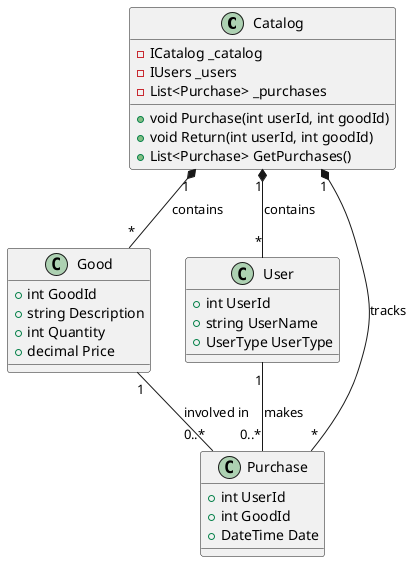 @startuml

class Catalog {
    -ICatalog _catalog
    -IUsers _users
    -List<Purchase> _purchases
    +void Purchase(int userId, int goodId)
    +void Return(int userId, int goodId)
    +List<Purchase> GetPurchases()
}

class Good {
    +int GoodId
    +string Description
    +int Quantity
    +decimal Price
}

class User {
    +int UserId
    +string UserName
    +UserType UserType
}

class Purchase {
    +int UserId
    +int GoodId
    +DateTime Date
}

Catalog "1" *-- "*" Good : contains
Catalog "1" *-- "*" User : contains
Catalog "1" *-- "*" Purchase : tracks
User "1" -- "0..*" Purchase : makes
Good "1" -- "0..*" Purchase : involved in

@enduml